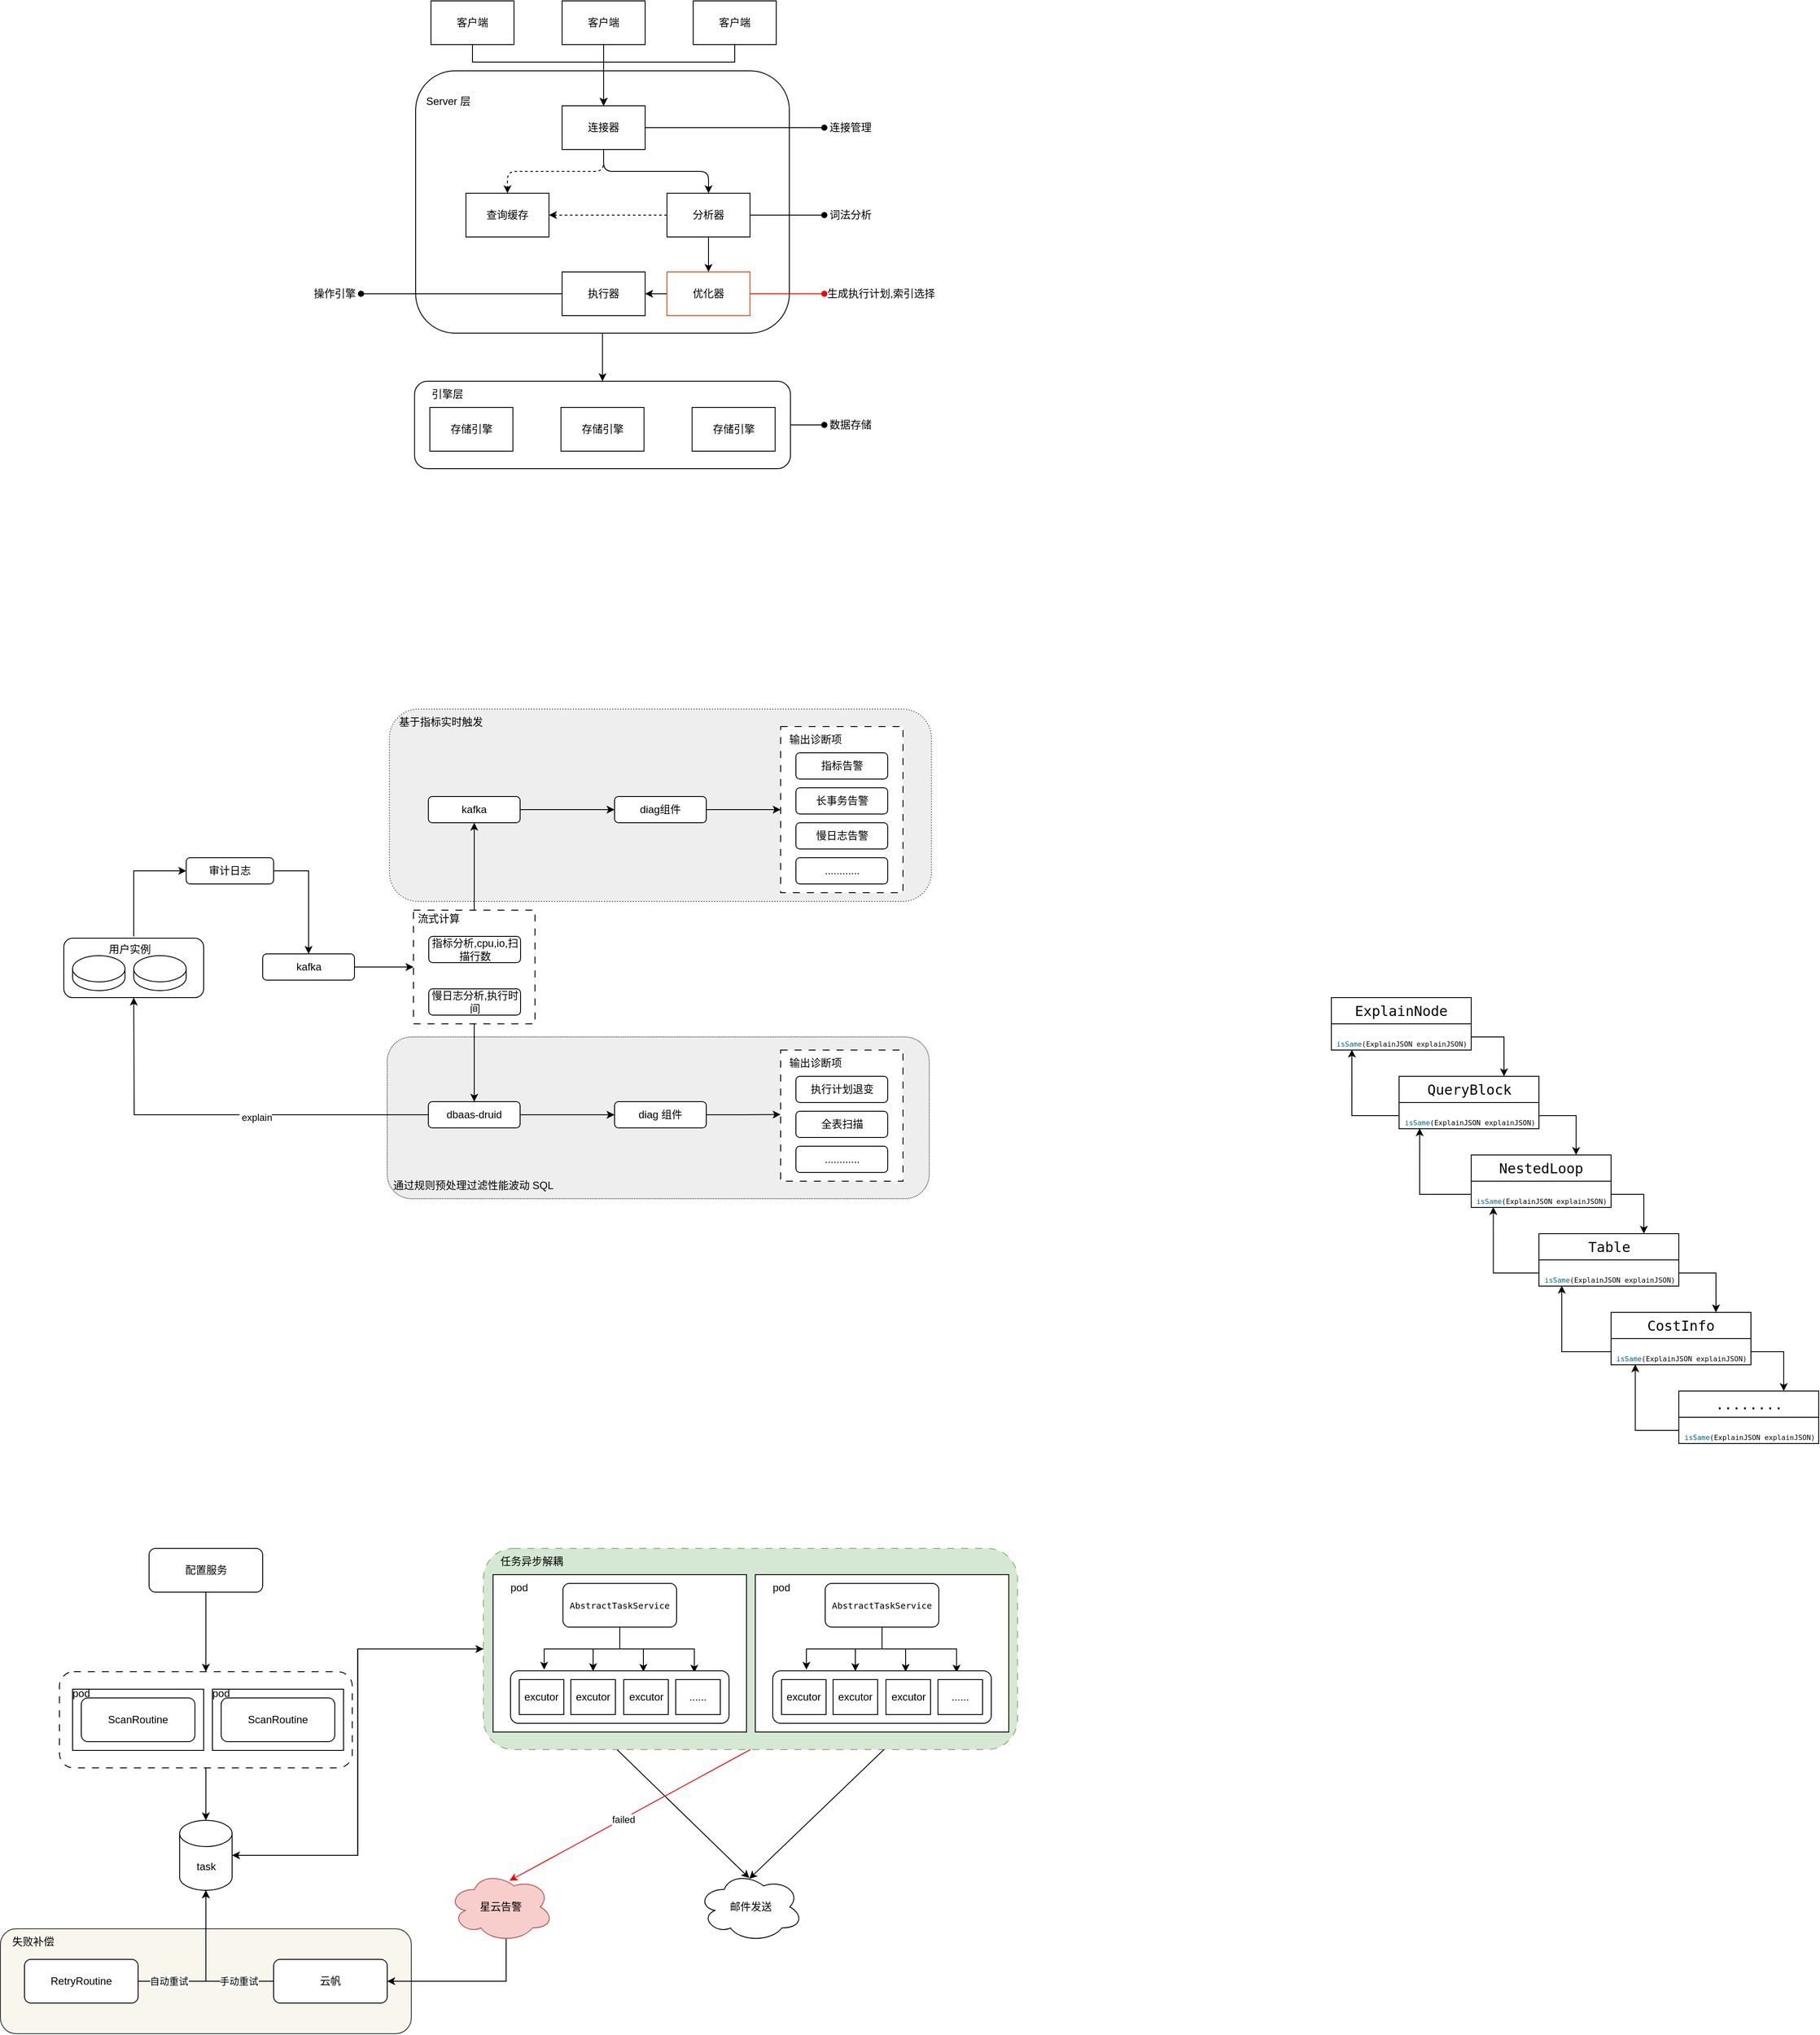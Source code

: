 <mxfile version="26.0.5">
  <diagram name="第 1 页" id="zzQ_-G9NxzNEcgAvAt1v">
    <mxGraphModel dx="2287" dy="921" grid="1" gridSize="10" guides="1" tooltips="1" connect="1" arrows="1" fold="1" page="1" pageScale="1" pageWidth="827" pageHeight="1169" math="0" shadow="0">
      <root>
        <mxCell id="0" />
        <mxCell id="1" parent="0" />
        <mxCell id="Hqzb3K3AwqjuaXWLKlO--46" value="" style="group" vertex="1" connectable="0" parent="1">
          <mxGeometry x="-10" y="150" width="720" height="535" as="geometry" />
        </mxCell>
        <mxCell id="Hqzb3K3AwqjuaXWLKlO--31" style="edgeStyle=orthogonalEdgeStyle;rounded=0;orthogonalLoop=1;jettySize=auto;html=1;exitX=0.5;exitY=1;exitDx=0;exitDy=0;entryX=0.5;entryY=0;entryDx=0;entryDy=0;" edge="1" parent="Hqzb3K3AwqjuaXWLKlO--46" source="Hqzb3K3AwqjuaXWLKlO--2" target="Hqzb3K3AwqjuaXWLKlO--17">
          <mxGeometry relative="1" as="geometry" />
        </mxCell>
        <mxCell id="Hqzb3K3AwqjuaXWLKlO--2" value="" style="rounded=1;whiteSpace=wrap;html=1;" vertex="1" parent="Hqzb3K3AwqjuaXWLKlO--46">
          <mxGeometry x="122.5" y="80" width="427.5" height="300" as="geometry" />
        </mxCell>
        <mxCell id="Hqzb3K3AwqjuaXWLKlO--7" style="edgeStyle=orthogonalEdgeStyle;rounded=0;orthogonalLoop=1;jettySize=auto;html=1;exitX=0.5;exitY=1;exitDx=0;exitDy=0;entryX=0.5;entryY=0;entryDx=0;entryDy=0;" edge="1" parent="Hqzb3K3AwqjuaXWLKlO--46" source="Hqzb3K3AwqjuaXWLKlO--4" target="Hqzb3K3AwqjuaXWLKlO--5">
          <mxGeometry relative="1" as="geometry" />
        </mxCell>
        <mxCell id="Hqzb3K3AwqjuaXWLKlO--4" value="客户端" style="rounded=0;whiteSpace=wrap;html=1;" vertex="1" parent="Hqzb3K3AwqjuaXWLKlO--46">
          <mxGeometry x="290" width="95" height="50" as="geometry" />
        </mxCell>
        <mxCell id="Hqzb3K3AwqjuaXWLKlO--12" style="edgeStyle=orthogonalEdgeStyle;rounded=1;orthogonalLoop=1;jettySize=auto;html=1;exitX=0.5;exitY=1;exitDx=0;exitDy=0;entryX=0.5;entryY=0;entryDx=0;entryDy=0;curved=0;strokeColor=default;dashed=1;" edge="1" parent="Hqzb3K3AwqjuaXWLKlO--46" source="Hqzb3K3AwqjuaXWLKlO--5" target="Hqzb3K3AwqjuaXWLKlO--9">
          <mxGeometry relative="1" as="geometry" />
        </mxCell>
        <mxCell id="Hqzb3K3AwqjuaXWLKlO--13" style="edgeStyle=orthogonalEdgeStyle;rounded=1;orthogonalLoop=1;jettySize=auto;html=1;exitX=0.5;exitY=1;exitDx=0;exitDy=0;curved=0;" edge="1" parent="Hqzb3K3AwqjuaXWLKlO--46" source="Hqzb3K3AwqjuaXWLKlO--5" target="Hqzb3K3AwqjuaXWLKlO--10">
          <mxGeometry relative="1" as="geometry" />
        </mxCell>
        <mxCell id="Hqzb3K3AwqjuaXWLKlO--40" style="rounded=0;orthogonalLoop=1;jettySize=auto;html=1;exitX=1;exitY=0.5;exitDx=0;exitDy=0;entryX=0;entryY=0.5;entryDx=0;entryDy=0;endArrow=oval;endFill=1;" edge="1" parent="Hqzb3K3AwqjuaXWLKlO--46" source="Hqzb3K3AwqjuaXWLKlO--5" target="Hqzb3K3AwqjuaXWLKlO--33">
          <mxGeometry relative="1" as="geometry" />
        </mxCell>
        <mxCell id="Hqzb3K3AwqjuaXWLKlO--5" value="连接器" style="rounded=0;whiteSpace=wrap;html=1;" vertex="1" parent="Hqzb3K3AwqjuaXWLKlO--46">
          <mxGeometry x="290" y="120" width="95" height="50" as="geometry" />
        </mxCell>
        <mxCell id="Hqzb3K3AwqjuaXWLKlO--9" value="查询缓存" style="rounded=0;whiteSpace=wrap;html=1;" vertex="1" parent="Hqzb3K3AwqjuaXWLKlO--46">
          <mxGeometry x="180" y="220" width="95" height="50" as="geometry" />
        </mxCell>
        <mxCell id="Hqzb3K3AwqjuaXWLKlO--14" style="edgeStyle=orthogonalEdgeStyle;rounded=0;orthogonalLoop=1;jettySize=auto;html=1;exitX=0;exitY=0.5;exitDx=0;exitDy=0;entryX=1;entryY=0.5;entryDx=0;entryDy=0;dashed=1;" edge="1" parent="Hqzb3K3AwqjuaXWLKlO--46" source="Hqzb3K3AwqjuaXWLKlO--10" target="Hqzb3K3AwqjuaXWLKlO--9">
          <mxGeometry relative="1" as="geometry" />
        </mxCell>
        <mxCell id="Hqzb3K3AwqjuaXWLKlO--22" style="edgeStyle=orthogonalEdgeStyle;rounded=0;orthogonalLoop=1;jettySize=auto;html=1;exitX=0.5;exitY=1;exitDx=0;exitDy=0;entryX=0.5;entryY=0;entryDx=0;entryDy=0;" edge="1" parent="Hqzb3K3AwqjuaXWLKlO--46" source="Hqzb3K3AwqjuaXWLKlO--10" target="Hqzb3K3AwqjuaXWLKlO--15">
          <mxGeometry relative="1" as="geometry" />
        </mxCell>
        <mxCell id="Hqzb3K3AwqjuaXWLKlO--41" style="edgeStyle=orthogonalEdgeStyle;rounded=0;orthogonalLoop=1;jettySize=auto;html=1;exitX=1;exitY=0.5;exitDx=0;exitDy=0;entryX=0;entryY=0.5;entryDx=0;entryDy=0;endArrow=oval;endFill=1;" edge="1" parent="Hqzb3K3AwqjuaXWLKlO--46" source="Hqzb3K3AwqjuaXWLKlO--10" target="Hqzb3K3AwqjuaXWLKlO--34">
          <mxGeometry relative="1" as="geometry" />
        </mxCell>
        <mxCell id="Hqzb3K3AwqjuaXWLKlO--10" value="分析器" style="rounded=0;whiteSpace=wrap;html=1;" vertex="1" parent="Hqzb3K3AwqjuaXWLKlO--46">
          <mxGeometry x="410" y="220" width="95" height="50" as="geometry" />
        </mxCell>
        <mxCell id="Hqzb3K3AwqjuaXWLKlO--32" style="edgeStyle=orthogonalEdgeStyle;rounded=0;orthogonalLoop=1;jettySize=auto;html=1;exitX=0;exitY=0.5;exitDx=0;exitDy=0;entryX=1;entryY=0.5;entryDx=0;entryDy=0;" edge="1" parent="Hqzb3K3AwqjuaXWLKlO--46" source="Hqzb3K3AwqjuaXWLKlO--15" target="Hqzb3K3AwqjuaXWLKlO--16">
          <mxGeometry relative="1" as="geometry" />
        </mxCell>
        <mxCell id="Hqzb3K3AwqjuaXWLKlO--43" style="edgeStyle=orthogonalEdgeStyle;rounded=0;orthogonalLoop=1;jettySize=auto;html=1;exitX=1;exitY=0.5;exitDx=0;exitDy=0;entryX=0;entryY=0.5;entryDx=0;entryDy=0;endArrow=oval;endFill=1;strokeColor=light-dark(#ef0606, #ededed);" edge="1" parent="Hqzb3K3AwqjuaXWLKlO--46" source="Hqzb3K3AwqjuaXWLKlO--15" target="Hqzb3K3AwqjuaXWLKlO--35">
          <mxGeometry relative="1" as="geometry" />
        </mxCell>
        <mxCell id="Hqzb3K3AwqjuaXWLKlO--15" value="优化器" style="rounded=0;whiteSpace=wrap;html=1;strokeColor=light-dark(#ed450c, #ededed);" vertex="1" parent="Hqzb3K3AwqjuaXWLKlO--46">
          <mxGeometry x="410" y="310" width="95" height="50" as="geometry" />
        </mxCell>
        <mxCell id="Hqzb3K3AwqjuaXWLKlO--45" style="edgeStyle=orthogonalEdgeStyle;rounded=0;orthogonalLoop=1;jettySize=auto;html=1;exitX=0;exitY=0.5;exitDx=0;exitDy=0;entryX=1;entryY=0.5;entryDx=0;entryDy=0;endArrow=oval;endFill=1;" edge="1" parent="Hqzb3K3AwqjuaXWLKlO--46" source="Hqzb3K3AwqjuaXWLKlO--16" target="Hqzb3K3AwqjuaXWLKlO--37">
          <mxGeometry relative="1" as="geometry" />
        </mxCell>
        <mxCell id="Hqzb3K3AwqjuaXWLKlO--16" value="执行器" style="rounded=0;whiteSpace=wrap;html=1;" vertex="1" parent="Hqzb3K3AwqjuaXWLKlO--46">
          <mxGeometry x="290" y="310" width="95" height="50" as="geometry" />
        </mxCell>
        <mxCell id="Hqzb3K3AwqjuaXWLKlO--20" style="edgeStyle=orthogonalEdgeStyle;rounded=0;orthogonalLoop=1;jettySize=auto;html=1;exitX=0.5;exitY=1;exitDx=0;exitDy=0;entryX=0.5;entryY=0;entryDx=0;entryDy=0;" edge="1" parent="Hqzb3K3AwqjuaXWLKlO--46" source="Hqzb3K3AwqjuaXWLKlO--18" target="Hqzb3K3AwqjuaXWLKlO--5">
          <mxGeometry relative="1" as="geometry">
            <Array as="points">
              <mxPoint x="188" y="70" />
              <mxPoint x="338" y="70" />
            </Array>
          </mxGeometry>
        </mxCell>
        <mxCell id="Hqzb3K3AwqjuaXWLKlO--18" value="客户端" style="rounded=0;whiteSpace=wrap;html=1;" vertex="1" parent="Hqzb3K3AwqjuaXWLKlO--46">
          <mxGeometry x="140" width="95" height="50" as="geometry" />
        </mxCell>
        <mxCell id="Hqzb3K3AwqjuaXWLKlO--21" style="edgeStyle=orthogonalEdgeStyle;rounded=0;orthogonalLoop=1;jettySize=auto;html=1;exitX=0.5;exitY=1;exitDx=0;exitDy=0;entryX=0.5;entryY=0;entryDx=0;entryDy=0;" edge="1" parent="Hqzb3K3AwqjuaXWLKlO--46" source="Hqzb3K3AwqjuaXWLKlO--19" target="Hqzb3K3AwqjuaXWLKlO--5">
          <mxGeometry relative="1" as="geometry">
            <Array as="points">
              <mxPoint x="488" y="70" />
              <mxPoint x="338" y="70" />
            </Array>
          </mxGeometry>
        </mxCell>
        <mxCell id="Hqzb3K3AwqjuaXWLKlO--19" value="客户端" style="rounded=0;whiteSpace=wrap;html=1;" vertex="1" parent="Hqzb3K3AwqjuaXWLKlO--46">
          <mxGeometry x="440" width="95" height="50" as="geometry" />
        </mxCell>
        <mxCell id="Hqzb3K3AwqjuaXWLKlO--24" value="Server 层" style="text;html=1;align=center;verticalAlign=middle;whiteSpace=wrap;rounded=0;" vertex="1" parent="Hqzb3K3AwqjuaXWLKlO--46">
          <mxGeometry x="130" y="100" width="60" height="30" as="geometry" />
        </mxCell>
        <mxCell id="Hqzb3K3AwqjuaXWLKlO--30" value="" style="group" vertex="1" connectable="0" parent="Hqzb3K3AwqjuaXWLKlO--46">
          <mxGeometry x="121.25" y="435" width="430" height="100" as="geometry" />
        </mxCell>
        <mxCell id="Hqzb3K3AwqjuaXWLKlO--17" value="" style="rounded=1;whiteSpace=wrap;html=1;" vertex="1" parent="Hqzb3K3AwqjuaXWLKlO--30">
          <mxGeometry width="430" height="100" as="geometry" />
        </mxCell>
        <mxCell id="Hqzb3K3AwqjuaXWLKlO--25" value="引擎层" style="text;html=1;align=center;verticalAlign=middle;whiteSpace=wrap;rounded=0;" vertex="1" parent="Hqzb3K3AwqjuaXWLKlO--30">
          <mxGeometry x="7.5" width="60" height="30" as="geometry" />
        </mxCell>
        <mxCell id="Hqzb3K3AwqjuaXWLKlO--27" value="存储引擎" style="rounded=0;whiteSpace=wrap;html=1;" vertex="1" parent="Hqzb3K3AwqjuaXWLKlO--30">
          <mxGeometry x="17.5" y="30" width="95" height="50" as="geometry" />
        </mxCell>
        <mxCell id="Hqzb3K3AwqjuaXWLKlO--28" value="存储引擎" style="rounded=0;whiteSpace=wrap;html=1;" vertex="1" parent="Hqzb3K3AwqjuaXWLKlO--30">
          <mxGeometry x="167.5" y="30" width="95" height="50" as="geometry" />
        </mxCell>
        <mxCell id="Hqzb3K3AwqjuaXWLKlO--29" value="存储引擎" style="rounded=0;whiteSpace=wrap;html=1;" vertex="1" parent="Hqzb3K3AwqjuaXWLKlO--30">
          <mxGeometry x="317.5" y="30" width="95" height="50" as="geometry" />
        </mxCell>
        <mxCell id="Hqzb3K3AwqjuaXWLKlO--33" value="连接管理" style="text;html=1;align=center;verticalAlign=middle;whiteSpace=wrap;rounded=0;" vertex="1" parent="Hqzb3K3AwqjuaXWLKlO--46">
          <mxGeometry x="590" y="130" width="60" height="30" as="geometry" />
        </mxCell>
        <mxCell id="Hqzb3K3AwqjuaXWLKlO--34" value="词法分析&lt;span style=&quot;color: rgba(0, 0, 0, 0); font-family: monospace; font-size: 0px; text-align: start; text-wrap-mode: nowrap;&quot;&gt;%3CmxGraphModel%3E%3Croot%3E%3CmxCell%20id%3D%220%22%2F%3E%3CmxCell%20id%3D%221%22%20parent%3D%220%22%2F%3E%3CmxCell%20id%3D%222%22%20value%3D%22%E8%BF%9E%E6%8E%A5%E7%AE%A1%E7%90%86%22%20style%3D%22text%3Bhtml%3D1%3Balign%3Dcenter%3BverticalAlign%3Dmiddle%3BwhiteSpace%3Dwrap%3Brounded%3D0%3B%22%20vertex%3D%221%22%20parent%3D%221%22%3E%3CmxGeometry%20x%3D%22580%22%20y%3D%22280%22%20width%3D%2260%22%20height%3D%2230%22%20as%3D%22geometry%22%2F%3E%3C%2FmxCell%3E%3C%2Froot%3E%3C%2FmxGraphModel%3E&lt;/span&gt;&lt;span style=&quot;color: rgba(0, 0, 0, 0); font-family: monospace; font-size: 0px; text-align: start; text-wrap-mode: nowrap;&quot;&gt;%3CmxGraphModel%3E%3Croot%3E%3CmxCell%20id%3D%220%22%2F%3E%3CmxCell%20id%3D%221%22%20parent%3D%220%22%2F%3E%3CmxCell%20id%3D%222%22%20value%3D%22%E8%BF%9E%E6%8E%A5%E7%AE%A1%E7%90%86%22%20style%3D%22text%3Bhtml%3D1%3Balign%3Dcenter%3BverticalAlign%3Dmiddle%3BwhiteSpace%3Dwrap%3Brounded%3D0%3B%22%20vertex%3D%221%22%20parent%3D%221%22%3E%3CmxGeometry%20x%3D%22580%22%20y%3D%22280%22%20width%3D%2260%22%20height%3D%2230%22%20as%3D%22geometry%22%2F%3E%3C%2FmxCell%3E%3C%2Froot%3E%3C%2FmxGraphModel%3E&lt;/span&gt;" style="text;html=1;align=center;verticalAlign=middle;whiteSpace=wrap;rounded=0;" vertex="1" parent="Hqzb3K3AwqjuaXWLKlO--46">
          <mxGeometry x="590" y="230" width="60" height="30" as="geometry" />
        </mxCell>
        <mxCell id="Hqzb3K3AwqjuaXWLKlO--35" value="生成执行计划,索引选择" style="text;html=1;align=center;verticalAlign=middle;whiteSpace=wrap;rounded=0;" vertex="1" parent="Hqzb3K3AwqjuaXWLKlO--46">
          <mxGeometry x="590" y="325" width="130" height="20" as="geometry" />
        </mxCell>
        <mxCell id="Hqzb3K3AwqjuaXWLKlO--37" value="操作引擎" style="text;html=1;align=center;verticalAlign=middle;whiteSpace=wrap;rounded=0;" vertex="1" parent="Hqzb3K3AwqjuaXWLKlO--46">
          <mxGeometry y="320" width="60" height="30" as="geometry" />
        </mxCell>
        <mxCell id="Hqzb3K3AwqjuaXWLKlO--38" value="数据存储" style="text;html=1;align=center;verticalAlign=middle;whiteSpace=wrap;rounded=0;" vertex="1" parent="Hqzb3K3AwqjuaXWLKlO--46">
          <mxGeometry x="590" y="470" width="60" height="30" as="geometry" />
        </mxCell>
        <mxCell id="Hqzb3K3AwqjuaXWLKlO--44" style="edgeStyle=orthogonalEdgeStyle;rounded=0;orthogonalLoop=1;jettySize=auto;html=1;exitX=1;exitY=0.5;exitDx=0;exitDy=0;endArrow=oval;endFill=1;" edge="1" parent="Hqzb3K3AwqjuaXWLKlO--46" source="Hqzb3K3AwqjuaXWLKlO--17" target="Hqzb3K3AwqjuaXWLKlO--38">
          <mxGeometry relative="1" as="geometry" />
        </mxCell>
        <mxCell id="Hqzb3K3AwqjuaXWLKlO--240" value="" style="group" vertex="1" connectable="0" parent="1">
          <mxGeometry x="-362.5" y="1920" width="1163.5" height="555" as="geometry" />
        </mxCell>
        <mxCell id="Hqzb3K3AwqjuaXWLKlO--238" value="" style="rounded=1;whiteSpace=wrap;html=1;fillColor=#f9f7ed;strokeColor=#36393d;" vertex="1" parent="Hqzb3K3AwqjuaXWLKlO--240">
          <mxGeometry y="435" width="470" height="120" as="geometry" />
        </mxCell>
        <mxCell id="Hqzb3K3AwqjuaXWLKlO--221" style="edgeStyle=orthogonalEdgeStyle;rounded=0;orthogonalLoop=1;jettySize=auto;html=1;exitX=0;exitY=0.5;exitDx=0;exitDy=0;entryX=1;entryY=0.5;entryDx=0;entryDy=0;entryPerimeter=0;" edge="1" parent="Hqzb3K3AwqjuaXWLKlO--240" source="Hqzb3K3AwqjuaXWLKlO--198" target="Hqzb3K3AwqjuaXWLKlO--114">
          <mxGeometry relative="1" as="geometry" />
        </mxCell>
        <mxCell id="Hqzb3K3AwqjuaXWLKlO--222" style="edgeStyle=orthogonalEdgeStyle;rounded=0;orthogonalLoop=1;jettySize=auto;html=1;exitX=1;exitY=0.5;exitDx=0;exitDy=0;exitPerimeter=0;entryX=0;entryY=0.5;entryDx=0;entryDy=0;" edge="1" parent="Hqzb3K3AwqjuaXWLKlO--240" source="Hqzb3K3AwqjuaXWLKlO--114" target="Hqzb3K3AwqjuaXWLKlO--198">
          <mxGeometry relative="1" as="geometry" />
        </mxCell>
        <mxCell id="Hqzb3K3AwqjuaXWLKlO--231" style="edgeStyle=orthogonalEdgeStyle;rounded=0;orthogonalLoop=1;jettySize=auto;html=1;exitX=0.55;exitY=0.95;exitDx=0;exitDy=0;exitPerimeter=0;entryX=1;entryY=0.5;entryDx=0;entryDy=0;" edge="1" parent="Hqzb3K3AwqjuaXWLKlO--240" source="Hqzb3K3AwqjuaXWLKlO--226" target="Hqzb3K3AwqjuaXWLKlO--230">
          <mxGeometry relative="1" as="geometry">
            <Array as="points">
              <mxPoint x="578.5" y="495" />
            </Array>
          </mxGeometry>
        </mxCell>
        <mxCell id="Hqzb3K3AwqjuaXWLKlO--226" value="星云告警" style="ellipse;shape=cloud;whiteSpace=wrap;html=1;fillColor=#f8cecc;strokeColor=#b85450;" vertex="1" parent="Hqzb3K3AwqjuaXWLKlO--240">
          <mxGeometry x="512.5" y="370" width="120" height="80" as="geometry" />
        </mxCell>
        <mxCell id="Hqzb3K3AwqjuaXWLKlO--199" style="rounded=0;orthogonalLoop=1;jettySize=auto;html=1;exitX=0.25;exitY=1;exitDx=0;exitDy=0;entryX=0.489;entryY=0.088;entryDx=0;entryDy=0;entryPerimeter=0;" edge="1" parent="Hqzb3K3AwqjuaXWLKlO--240" source="Hqzb3K3AwqjuaXWLKlO--198" target="Hqzb3K3AwqjuaXWLKlO--125">
          <mxGeometry relative="1" as="geometry" />
        </mxCell>
        <mxCell id="Hqzb3K3AwqjuaXWLKlO--198" value="" style="rounded=1;whiteSpace=wrap;html=1;dashed=1;dashPattern=8 8;container=0;fillColor=#d5e8d4;strokeColor=#82b366;" vertex="1" parent="Hqzb3K3AwqjuaXWLKlO--240">
          <mxGeometry x="552.5" width="611" height="230" as="geometry" />
        </mxCell>
        <mxCell id="Hqzb3K3AwqjuaXWLKlO--125" value="邮件发送" style="ellipse;shape=cloud;whiteSpace=wrap;html=1;container=0;" vertex="1" parent="Hqzb3K3AwqjuaXWLKlO--240">
          <mxGeometry x="798" y="370" width="120" height="80" as="geometry" />
        </mxCell>
        <mxCell id="Hqzb3K3AwqjuaXWLKlO--202" style="rounded=0;orthogonalLoop=1;jettySize=auto;html=1;exitX=0.75;exitY=1;exitDx=0;exitDy=0;entryX=0.489;entryY=0.098;entryDx=0;entryDy=0;entryPerimeter=0;" edge="1" parent="Hqzb3K3AwqjuaXWLKlO--240" source="Hqzb3K3AwqjuaXWLKlO--198" target="Hqzb3K3AwqjuaXWLKlO--125">
          <mxGeometry relative="1" as="geometry" />
        </mxCell>
        <mxCell id="Hqzb3K3AwqjuaXWLKlO--224" value="任务异步解耦" style="text;html=1;align=center;verticalAlign=middle;whiteSpace=wrap;rounded=0;container=0;" vertex="1" parent="Hqzb3K3AwqjuaXWLKlO--240">
          <mxGeometry x="563.5" width="89" height="30" as="geometry" />
        </mxCell>
        <mxCell id="Hqzb3K3AwqjuaXWLKlO--169" value="" style="rounded=0;whiteSpace=wrap;html=1;container=0;" vertex="1" parent="Hqzb3K3AwqjuaXWLKlO--240">
          <mxGeometry x="563.5" y="30" width="290" height="180" as="geometry" />
        </mxCell>
        <mxCell id="Hqzb3K3AwqjuaXWLKlO--179" value="pod" style="text;html=1;align=center;verticalAlign=middle;whiteSpace=wrap;rounded=0;container=0;" vertex="1" parent="Hqzb3K3AwqjuaXWLKlO--240">
          <mxGeometry x="563.5" y="30" width="60" height="30" as="geometry" />
        </mxCell>
        <mxCell id="Hqzb3K3AwqjuaXWLKlO--126" value="&lt;div style=&quot;background-color: rgb(255, 255, 255); color: rgb(8, 8, 8); font-family: Monaco, monospace;&quot;&gt;&lt;pre style=&quot;&quot;&gt;&lt;span style=&quot;color: rgb(0, 0, 0);&quot;&gt;&lt;font style=&quot;font-size: 10px;&quot;&gt;AbstractTaskService&lt;/font&gt;&lt;/span&gt;&lt;/pre&gt;&lt;/div&gt;" style="rounded=1;whiteSpace=wrap;html=1;container=0;" vertex="1" parent="Hqzb3K3AwqjuaXWLKlO--240">
          <mxGeometry x="643.5" y="40" width="130" height="50" as="geometry" />
        </mxCell>
        <mxCell id="Hqzb3K3AwqjuaXWLKlO--144" style="edgeStyle=orthogonalEdgeStyle;rounded=0;orthogonalLoop=1;jettySize=auto;html=1;exitX=0.5;exitY=1;exitDx=0;exitDy=0;entryX=0.154;entryY=-0.022;entryDx=0;entryDy=0;entryPerimeter=0;" edge="1" parent="Hqzb3K3AwqjuaXWLKlO--240" source="Hqzb3K3AwqjuaXWLKlO--126" target="Hqzb3K3AwqjuaXWLKlO--134">
          <mxGeometry relative="1" as="geometry" />
        </mxCell>
        <mxCell id="Hqzb3K3AwqjuaXWLKlO--145" style="edgeStyle=orthogonalEdgeStyle;rounded=0;orthogonalLoop=1;jettySize=auto;html=1;exitX=0.5;exitY=1;exitDx=0;exitDy=0;entryX=0.378;entryY=0.006;entryDx=0;entryDy=0;entryPerimeter=0;" edge="1" parent="Hqzb3K3AwqjuaXWLKlO--240" source="Hqzb3K3AwqjuaXWLKlO--126" target="Hqzb3K3AwqjuaXWLKlO--134">
          <mxGeometry relative="1" as="geometry" />
        </mxCell>
        <mxCell id="Hqzb3K3AwqjuaXWLKlO--146" style="edgeStyle=orthogonalEdgeStyle;rounded=0;orthogonalLoop=1;jettySize=auto;html=1;exitX=0.5;exitY=1;exitDx=0;exitDy=0;entryX=0.608;entryY=0.019;entryDx=0;entryDy=0;entryPerimeter=0;" edge="1" parent="Hqzb3K3AwqjuaXWLKlO--240" source="Hqzb3K3AwqjuaXWLKlO--126" target="Hqzb3K3AwqjuaXWLKlO--134">
          <mxGeometry relative="1" as="geometry" />
        </mxCell>
        <mxCell id="Hqzb3K3AwqjuaXWLKlO--147" style="edgeStyle=orthogonalEdgeStyle;rounded=0;orthogonalLoop=1;jettySize=auto;html=1;exitX=0.5;exitY=1;exitDx=0;exitDy=0;entryX=0.841;entryY=0.033;entryDx=0;entryDy=0;entryPerimeter=0;" edge="1" parent="Hqzb3K3AwqjuaXWLKlO--240" source="Hqzb3K3AwqjuaXWLKlO--126" target="Hqzb3K3AwqjuaXWLKlO--134">
          <mxGeometry relative="1" as="geometry" />
        </mxCell>
        <mxCell id="Hqzb3K3AwqjuaXWLKlO--134" value="" style="rounded=1;whiteSpace=wrap;html=1;container=0;" vertex="1" parent="Hqzb3K3AwqjuaXWLKlO--240">
          <mxGeometry x="583.5" y="140" width="250" height="60" as="geometry" />
        </mxCell>
        <mxCell id="Hqzb3K3AwqjuaXWLKlO--135" value="excutor" style="rounded=0;whiteSpace=wrap;html=1;container=0;" vertex="1" parent="Hqzb3K3AwqjuaXWLKlO--240">
          <mxGeometry x="593.5" y="150" width="51" height="40" as="geometry" />
        </mxCell>
        <mxCell id="Hqzb3K3AwqjuaXWLKlO--136" value="excutor" style="rounded=0;whiteSpace=wrap;html=1;container=0;" vertex="1" parent="Hqzb3K3AwqjuaXWLKlO--240">
          <mxGeometry x="652.5" y="150" width="51" height="40" as="geometry" />
        </mxCell>
        <mxCell id="Hqzb3K3AwqjuaXWLKlO--137" value="excutor" style="rounded=0;whiteSpace=wrap;html=1;container=0;" vertex="1" parent="Hqzb3K3AwqjuaXWLKlO--240">
          <mxGeometry x="713" y="150" width="51" height="40" as="geometry" />
        </mxCell>
        <mxCell id="Hqzb3K3AwqjuaXWLKlO--139" value="......" style="rounded=0;whiteSpace=wrap;html=1;container=0;" vertex="1" parent="Hqzb3K3AwqjuaXWLKlO--240">
          <mxGeometry x="772.5" y="150" width="51" height="40" as="geometry" />
        </mxCell>
        <mxCell id="Hqzb3K3AwqjuaXWLKlO--184" value="" style="rounded=0;whiteSpace=wrap;html=1;container=0;" vertex="1" parent="Hqzb3K3AwqjuaXWLKlO--240">
          <mxGeometry x="863.5" y="30" width="290" height="180" as="geometry" />
        </mxCell>
        <mxCell id="Hqzb3K3AwqjuaXWLKlO--197" value="pod" style="text;html=1;align=center;verticalAlign=middle;whiteSpace=wrap;rounded=0;container=0;" vertex="1" parent="Hqzb3K3AwqjuaXWLKlO--240">
          <mxGeometry x="863.5" y="30" width="60" height="30" as="geometry" />
        </mxCell>
        <mxCell id="Hqzb3K3AwqjuaXWLKlO--186" value="&lt;div style=&quot;background-color: rgb(255, 255, 255); color: rgb(8, 8, 8); font-family: Monaco, monospace;&quot;&gt;&lt;pre style=&quot;&quot;&gt;&lt;span style=&quot;color: rgb(0, 0, 0);&quot;&gt;&lt;font style=&quot;font-size: 10px;&quot;&gt;AbstractTaskService&lt;/font&gt;&lt;/span&gt;&lt;/pre&gt;&lt;/div&gt;" style="rounded=1;whiteSpace=wrap;html=1;container=0;" vertex="1" parent="Hqzb3K3AwqjuaXWLKlO--240">
          <mxGeometry x="943.5" y="40" width="130" height="50" as="geometry" />
        </mxCell>
        <mxCell id="Hqzb3K3AwqjuaXWLKlO--193" style="edgeStyle=orthogonalEdgeStyle;rounded=0;orthogonalLoop=1;jettySize=auto;html=1;exitX=0.5;exitY=1;exitDx=0;exitDy=0;entryX=0.154;entryY=-0.022;entryDx=0;entryDy=0;entryPerimeter=0;" edge="1" parent="Hqzb3K3AwqjuaXWLKlO--240" source="Hqzb3K3AwqjuaXWLKlO--186" target="Hqzb3K3AwqjuaXWLKlO--188">
          <mxGeometry relative="1" as="geometry" />
        </mxCell>
        <mxCell id="Hqzb3K3AwqjuaXWLKlO--194" style="edgeStyle=orthogonalEdgeStyle;rounded=0;orthogonalLoop=1;jettySize=auto;html=1;exitX=0.5;exitY=1;exitDx=0;exitDy=0;entryX=0.378;entryY=0.006;entryDx=0;entryDy=0;entryPerimeter=0;" edge="1" parent="Hqzb3K3AwqjuaXWLKlO--240" source="Hqzb3K3AwqjuaXWLKlO--186" target="Hqzb3K3AwqjuaXWLKlO--188">
          <mxGeometry relative="1" as="geometry" />
        </mxCell>
        <mxCell id="Hqzb3K3AwqjuaXWLKlO--195" style="edgeStyle=orthogonalEdgeStyle;rounded=0;orthogonalLoop=1;jettySize=auto;html=1;exitX=0.5;exitY=1;exitDx=0;exitDy=0;entryX=0.608;entryY=0.019;entryDx=0;entryDy=0;entryPerimeter=0;" edge="1" parent="Hqzb3K3AwqjuaXWLKlO--240" source="Hqzb3K3AwqjuaXWLKlO--186" target="Hqzb3K3AwqjuaXWLKlO--188">
          <mxGeometry relative="1" as="geometry" />
        </mxCell>
        <mxCell id="Hqzb3K3AwqjuaXWLKlO--196" style="edgeStyle=orthogonalEdgeStyle;rounded=0;orthogonalLoop=1;jettySize=auto;html=1;exitX=0.5;exitY=1;exitDx=0;exitDy=0;entryX=0.841;entryY=0.033;entryDx=0;entryDy=0;entryPerimeter=0;" edge="1" parent="Hqzb3K3AwqjuaXWLKlO--240" source="Hqzb3K3AwqjuaXWLKlO--186" target="Hqzb3K3AwqjuaXWLKlO--188">
          <mxGeometry relative="1" as="geometry" />
        </mxCell>
        <mxCell id="Hqzb3K3AwqjuaXWLKlO--188" value="" style="rounded=1;whiteSpace=wrap;html=1;container=0;" vertex="1" parent="Hqzb3K3AwqjuaXWLKlO--240">
          <mxGeometry x="883.5" y="140" width="250" height="60" as="geometry" />
        </mxCell>
        <mxCell id="Hqzb3K3AwqjuaXWLKlO--189" value="excutor" style="rounded=0;whiteSpace=wrap;html=1;container=0;" vertex="1" parent="Hqzb3K3AwqjuaXWLKlO--240">
          <mxGeometry x="893.5" y="150" width="51" height="40" as="geometry" />
        </mxCell>
        <mxCell id="Hqzb3K3AwqjuaXWLKlO--190" value="excutor" style="rounded=0;whiteSpace=wrap;html=1;container=0;" vertex="1" parent="Hqzb3K3AwqjuaXWLKlO--240">
          <mxGeometry x="952.5" y="150" width="51" height="40" as="geometry" />
        </mxCell>
        <mxCell id="Hqzb3K3AwqjuaXWLKlO--191" value="excutor" style="rounded=0;whiteSpace=wrap;html=1;container=0;" vertex="1" parent="Hqzb3K3AwqjuaXWLKlO--240">
          <mxGeometry x="1013" y="150" width="51" height="40" as="geometry" />
        </mxCell>
        <mxCell id="Hqzb3K3AwqjuaXWLKlO--192" value="......" style="rounded=0;whiteSpace=wrap;html=1;container=0;" vertex="1" parent="Hqzb3K3AwqjuaXWLKlO--240">
          <mxGeometry x="1072.5" y="150" width="51" height="40" as="geometry" />
        </mxCell>
        <mxCell id="Hqzb3K3AwqjuaXWLKlO--227" style="rounded=0;orthogonalLoop=1;jettySize=auto;html=1;exitX=0.5;exitY=1;exitDx=0;exitDy=0;entryX=0.583;entryY=0.125;entryDx=0;entryDy=0;entryPerimeter=0;strokeColor=light-dark(#f70103, #ededed);" edge="1" parent="Hqzb3K3AwqjuaXWLKlO--240" source="Hqzb3K3AwqjuaXWLKlO--198" target="Hqzb3K3AwqjuaXWLKlO--226">
          <mxGeometry relative="1" as="geometry" />
        </mxCell>
        <mxCell id="Hqzb3K3AwqjuaXWLKlO--228" value="failed" style="edgeLabel;html=1;align=center;verticalAlign=middle;resizable=0;points=[];" vertex="1" connectable="0" parent="Hqzb3K3AwqjuaXWLKlO--227">
          <mxGeometry x="0.06" relative="1" as="geometry">
            <mxPoint as="offset" />
          </mxGeometry>
        </mxCell>
        <mxCell id="Hqzb3K3AwqjuaXWLKlO--114" value="task" style="shape=cylinder3;whiteSpace=wrap;html=1;boundedLbl=1;backgroundOutline=1;size=15;container=0;" vertex="1" parent="Hqzb3K3AwqjuaXWLKlO--240">
          <mxGeometry x="205" y="311" width="60" height="80" as="geometry" />
        </mxCell>
        <mxCell id="Hqzb3K3AwqjuaXWLKlO--216" style="edgeStyle=orthogonalEdgeStyle;rounded=0;orthogonalLoop=1;jettySize=auto;html=1;exitX=0.5;exitY=1;exitDx=0;exitDy=0;entryX=0.5;entryY=0;entryDx=0;entryDy=0;" edge="1" parent="Hqzb3K3AwqjuaXWLKlO--240" source="Hqzb3K3AwqjuaXWLKlO--120" target="Hqzb3K3AwqjuaXWLKlO--214">
          <mxGeometry relative="1" as="geometry" />
        </mxCell>
        <mxCell id="Hqzb3K3AwqjuaXWLKlO--120" value="配置服务" style="rounded=1;whiteSpace=wrap;html=1;container=0;" vertex="1" parent="Hqzb3K3AwqjuaXWLKlO--240">
          <mxGeometry x="170" width="130" height="50" as="geometry" />
        </mxCell>
        <mxCell id="Hqzb3K3AwqjuaXWLKlO--217" style="edgeStyle=orthogonalEdgeStyle;rounded=0;orthogonalLoop=1;jettySize=auto;html=1;exitX=0.5;exitY=1;exitDx=0;exitDy=0;entryX=0.5;entryY=0;entryDx=0;entryDy=0;entryPerimeter=0;" edge="1" parent="Hqzb3K3AwqjuaXWLKlO--240" source="Hqzb3K3AwqjuaXWLKlO--214" target="Hqzb3K3AwqjuaXWLKlO--114">
          <mxGeometry relative="1" as="geometry" />
        </mxCell>
        <mxCell id="Hqzb3K3AwqjuaXWLKlO--214" value="" style="rounded=1;whiteSpace=wrap;html=1;dashed=1;dashPattern=8 8;container=0;" vertex="1" parent="Hqzb3K3AwqjuaXWLKlO--240">
          <mxGeometry x="67.5" y="141" width="335" height="110" as="geometry" />
        </mxCell>
        <mxCell id="Hqzb3K3AwqjuaXWLKlO--206" value="" style="rounded=0;whiteSpace=wrap;html=1;container=0;" vertex="1" parent="Hqzb3K3AwqjuaXWLKlO--240">
          <mxGeometry x="82.5" y="161" width="150" height="70" as="geometry" />
        </mxCell>
        <mxCell id="Hqzb3K3AwqjuaXWLKlO--203" value="ScanRoutine" style="rounded=1;whiteSpace=wrap;html=1;container=0;" vertex="1" parent="Hqzb3K3AwqjuaXWLKlO--240">
          <mxGeometry x="92.5" y="171" width="130" height="50" as="geometry" />
        </mxCell>
        <mxCell id="Hqzb3K3AwqjuaXWLKlO--208" value="pod" style="text;html=1;align=center;verticalAlign=middle;whiteSpace=wrap;rounded=0;container=0;" vertex="1" parent="Hqzb3K3AwqjuaXWLKlO--240">
          <mxGeometry x="62.5" y="151" width="60" height="30" as="geometry" />
        </mxCell>
        <mxCell id="Hqzb3K3AwqjuaXWLKlO--211" value="" style="rounded=0;whiteSpace=wrap;html=1;container=0;" vertex="1" parent="Hqzb3K3AwqjuaXWLKlO--240">
          <mxGeometry x="242.5" y="161" width="150" height="70" as="geometry" />
        </mxCell>
        <mxCell id="Hqzb3K3AwqjuaXWLKlO--212" value="ScanRoutine" style="rounded=1;whiteSpace=wrap;html=1;container=0;" vertex="1" parent="Hqzb3K3AwqjuaXWLKlO--240">
          <mxGeometry x="252.5" y="171" width="130" height="50" as="geometry" />
        </mxCell>
        <mxCell id="Hqzb3K3AwqjuaXWLKlO--213" value="pod" style="text;html=1;align=center;verticalAlign=middle;whiteSpace=wrap;rounded=0;container=0;" vertex="1" parent="Hqzb3K3AwqjuaXWLKlO--240">
          <mxGeometry x="222.5" y="151" width="60" height="30" as="geometry" />
        </mxCell>
        <mxCell id="Hqzb3K3AwqjuaXWLKlO--230" value="云帆" style="rounded=1;whiteSpace=wrap;html=1;container=0;" vertex="1" parent="Hqzb3K3AwqjuaXWLKlO--240">
          <mxGeometry x="312.5" y="470" width="130" height="50" as="geometry" />
        </mxCell>
        <mxCell id="Hqzb3K3AwqjuaXWLKlO--232" style="edgeStyle=orthogonalEdgeStyle;rounded=0;orthogonalLoop=1;jettySize=auto;html=1;exitX=0;exitY=0.5;exitDx=0;exitDy=0;entryX=0.5;entryY=1;entryDx=0;entryDy=0;entryPerimeter=0;" edge="1" parent="Hqzb3K3AwqjuaXWLKlO--240" source="Hqzb3K3AwqjuaXWLKlO--230" target="Hqzb3K3AwqjuaXWLKlO--114">
          <mxGeometry relative="1" as="geometry" />
        </mxCell>
        <mxCell id="Hqzb3K3AwqjuaXWLKlO--233" value="手动重试" style="edgeLabel;html=1;align=center;verticalAlign=middle;resizable=0;points=[];" vertex="1" connectable="0" parent="Hqzb3K3AwqjuaXWLKlO--232">
          <mxGeometry x="-0.4" relative="1" as="geometry">
            <mxPoint x="14" as="offset" />
          </mxGeometry>
        </mxCell>
        <mxCell id="Hqzb3K3AwqjuaXWLKlO--234" value="RetryRoutine" style="rounded=1;whiteSpace=wrap;html=1;container=0;" vertex="1" parent="Hqzb3K3AwqjuaXWLKlO--240">
          <mxGeometry x="27.5" y="470" width="130" height="50" as="geometry" />
        </mxCell>
        <mxCell id="Hqzb3K3AwqjuaXWLKlO--235" style="edgeStyle=orthogonalEdgeStyle;rounded=0;orthogonalLoop=1;jettySize=auto;html=1;exitX=1;exitY=0.5;exitDx=0;exitDy=0;entryX=0.5;entryY=1;entryDx=0;entryDy=0;entryPerimeter=0;" edge="1" parent="Hqzb3K3AwqjuaXWLKlO--240" source="Hqzb3K3AwqjuaXWLKlO--234" target="Hqzb3K3AwqjuaXWLKlO--114">
          <mxGeometry relative="1" as="geometry" />
        </mxCell>
        <mxCell id="Hqzb3K3AwqjuaXWLKlO--237" value="自动重试" style="edgeLabel;html=1;align=center;verticalAlign=middle;resizable=0;points=[];" vertex="1" connectable="0" parent="Hqzb3K3AwqjuaXWLKlO--235">
          <mxGeometry x="-0.33" y="-1" relative="1" as="geometry">
            <mxPoint x="-26" y="-1" as="offset" />
          </mxGeometry>
        </mxCell>
        <mxCell id="Hqzb3K3AwqjuaXWLKlO--239" value="失败补偿" style="text;html=1;align=center;verticalAlign=middle;whiteSpace=wrap;rounded=0;" vertex="1" parent="Hqzb3K3AwqjuaXWLKlO--240">
          <mxGeometry x="7.5" y="435" width="60" height="30" as="geometry" />
        </mxCell>
        <mxCell id="Hqzb3K3AwqjuaXWLKlO--242" value="" style="group" vertex="1" connectable="0" parent="1">
          <mxGeometry x="1160" y="1290" width="557.5" height="510" as="geometry" />
        </mxCell>
        <mxCell id="Hqzb3K3AwqjuaXWLKlO--81" value="&lt;div style=&quot;background-color:#ffffff;color:#080808;font-family:&#39;Monaco&#39;,monospace;font-size:12.0pt;&quot;&gt;&lt;pre&gt;&lt;span style=&quot;color:#000000;&quot;&gt;ExplainNode&lt;/span&gt;&lt;/pre&gt;&lt;/div&gt;" style="swimlane;fontStyle=0;childLayout=stackLayout;horizontal=1;startSize=30;horizontalStack=0;resizeParent=1;resizeParentMax=0;resizeLast=0;collapsible=1;marginBottom=0;whiteSpace=wrap;html=1;" vertex="1" parent="Hqzb3K3AwqjuaXWLKlO--242">
          <mxGeometry width="160" height="60" as="geometry" />
        </mxCell>
        <mxCell id="Hqzb3K3AwqjuaXWLKlO--82" value="&lt;div style=&quot;background-color: rgb(255, 255, 255); color: rgb(8, 8, 8); font-family: Monaco, monospace;&quot;&gt;&lt;pre style=&quot;&quot;&gt;&lt;font style=&quot;font-size: 8px;&quot;&gt;&lt;span style=&quot;color: rgb(0, 98, 122);&quot;&gt;isSame&lt;/span&gt;(&lt;span style=&quot;color: rgb(0, 0, 0);&quot;&gt;ExplainJSON &lt;/span&gt;explainJSON)&lt;/font&gt;&lt;/pre&gt;&lt;/div&gt;" style="text;strokeColor=none;fillColor=none;align=left;verticalAlign=middle;spacingLeft=4;spacingRight=4;overflow=hidden;points=[[0,0.5],[1,0.5]];portConstraint=eastwest;rotatable=0;whiteSpace=wrap;html=1;" vertex="1" parent="Hqzb3K3AwqjuaXWLKlO--81">
          <mxGeometry y="30" width="160" height="30" as="geometry" />
        </mxCell>
        <mxCell id="Hqzb3K3AwqjuaXWLKlO--85" value="&lt;div style=&quot;background-color: rgb(255, 255, 255); color: rgb(8, 8, 8); font-family: Monaco, monospace; font-size: 12pt;&quot;&gt;&lt;pre&gt;&lt;div style=&quot;font-family: Monaco, monospace; font-size: 12pt;&quot;&gt;&lt;pre&gt;&lt;span style=&quot;color:#000000;&quot;&gt;QueryBlock&lt;/span&gt;&lt;/pre&gt;&lt;/div&gt;&lt;/pre&gt;&lt;/div&gt;" style="swimlane;fontStyle=0;childLayout=stackLayout;horizontal=1;startSize=30;horizontalStack=0;resizeParent=1;resizeParentMax=0;resizeLast=0;collapsible=1;marginBottom=0;whiteSpace=wrap;html=1;" vertex="1" parent="Hqzb3K3AwqjuaXWLKlO--242">
          <mxGeometry x="77.5" y="90" width="160" height="60" as="geometry" />
        </mxCell>
        <mxCell id="Hqzb3K3AwqjuaXWLKlO--86" value="&lt;div style=&quot;background-color: rgb(255, 255, 255); color: rgb(8, 8, 8); font-family: Monaco, monospace;&quot;&gt;&lt;pre style=&quot;&quot;&gt;&lt;font style=&quot;font-size: 8px;&quot;&gt;&lt;span style=&quot;color: rgb(0, 98, 122);&quot;&gt;isSame&lt;/span&gt;(&lt;span style=&quot;color: rgb(0, 0, 0);&quot;&gt;ExplainJSON &lt;/span&gt;explainJSON)&lt;/font&gt;&lt;/pre&gt;&lt;/div&gt;" style="text;strokeColor=none;fillColor=none;align=left;verticalAlign=middle;spacingLeft=4;spacingRight=4;overflow=hidden;points=[[0,0.5],[1,0.5]];portConstraint=eastwest;rotatable=0;whiteSpace=wrap;html=1;" vertex="1" parent="Hqzb3K3AwqjuaXWLKlO--85">
          <mxGeometry y="30" width="160" height="30" as="geometry" />
        </mxCell>
        <mxCell id="Hqzb3K3AwqjuaXWLKlO--88" value="&lt;div style=&quot;background-color: rgb(255, 255, 255); color: rgb(8, 8, 8); font-family: Monaco, monospace; font-size: 12pt;&quot;&gt;&lt;pre&gt;&lt;div style=&quot;font-family: Monaco, monospace; font-size: 12pt;&quot;&gt;&lt;pre&gt;&lt;div style=&quot;font-family: Monaco, monospace; font-size: 12pt;&quot;&gt;&lt;pre&gt;&lt;span style=&quot;color:#000000;&quot;&gt;NestedLoop&lt;/span&gt;&lt;/pre&gt;&lt;/div&gt;&lt;/pre&gt;&lt;/div&gt;&lt;/pre&gt;&lt;/div&gt;" style="swimlane;fontStyle=0;childLayout=stackLayout;horizontal=1;startSize=30;horizontalStack=0;resizeParent=1;resizeParentMax=0;resizeLast=0;collapsible=1;marginBottom=0;whiteSpace=wrap;html=1;" vertex="1" parent="Hqzb3K3AwqjuaXWLKlO--242">
          <mxGeometry x="160" y="180" width="160" height="60" as="geometry" />
        </mxCell>
        <mxCell id="Hqzb3K3AwqjuaXWLKlO--89" value="&lt;div style=&quot;background-color: rgb(255, 255, 255); color: rgb(8, 8, 8); font-family: Monaco, monospace;&quot;&gt;&lt;pre style=&quot;&quot;&gt;&lt;font style=&quot;font-size: 8px;&quot;&gt;&lt;span style=&quot;color: rgb(0, 98, 122);&quot;&gt;isSame&lt;/span&gt;(&lt;span style=&quot;color: rgb(0, 0, 0);&quot;&gt;ExplainJSON &lt;/span&gt;explainJSON)&lt;/font&gt;&lt;/pre&gt;&lt;/div&gt;" style="text;strokeColor=none;fillColor=none;align=left;verticalAlign=middle;spacingLeft=4;spacingRight=4;overflow=hidden;points=[[0,0.5],[1,0.5]];portConstraint=eastwest;rotatable=0;whiteSpace=wrap;html=1;" vertex="1" parent="Hqzb3K3AwqjuaXWLKlO--88">
          <mxGeometry y="30" width="160" height="30" as="geometry" />
        </mxCell>
        <mxCell id="Hqzb3K3AwqjuaXWLKlO--92" value="&lt;div style=&quot;background-color: rgb(255, 255, 255); color: rgb(8, 8, 8); font-family: Monaco, monospace; font-size: 12pt;&quot;&gt;&lt;pre&gt;&lt;div style=&quot;font-family: Monaco, monospace; font-size: 12pt;&quot;&gt;&lt;pre&gt;&lt;span style=&quot;color: rgb(0, 0, 0);&quot;&gt;........&lt;/span&gt;&lt;/pre&gt;&lt;/div&gt;&lt;/pre&gt;&lt;/div&gt;" style="swimlane;fontStyle=0;childLayout=stackLayout;horizontal=1;startSize=30;horizontalStack=0;resizeParent=1;resizeParentMax=0;resizeLast=0;collapsible=1;marginBottom=0;whiteSpace=wrap;html=1;" vertex="1" parent="Hqzb3K3AwqjuaXWLKlO--242">
          <mxGeometry x="397.5" y="450" width="160" height="60" as="geometry" />
        </mxCell>
        <mxCell id="Hqzb3K3AwqjuaXWLKlO--93" value="&lt;div style=&quot;background-color: rgb(255, 255, 255); color: rgb(8, 8, 8); font-family: Monaco, monospace;&quot;&gt;&lt;pre style=&quot;&quot;&gt;&lt;font style=&quot;font-size: 8px;&quot;&gt;&lt;span style=&quot;color: rgb(0, 98, 122);&quot;&gt;isSame&lt;/span&gt;(&lt;span style=&quot;color: rgb(0, 0, 0);&quot;&gt;ExplainJSON &lt;/span&gt;explainJSON)&lt;/font&gt;&lt;/pre&gt;&lt;/div&gt;" style="text;strokeColor=none;fillColor=none;align=left;verticalAlign=middle;spacingLeft=4;spacingRight=4;overflow=hidden;points=[[0,0.5],[1,0.5]];portConstraint=eastwest;rotatable=0;whiteSpace=wrap;html=1;" vertex="1" parent="Hqzb3K3AwqjuaXWLKlO--92">
          <mxGeometry y="30" width="160" height="30" as="geometry" />
        </mxCell>
        <mxCell id="Hqzb3K3AwqjuaXWLKlO--94" value="&lt;div style=&quot;background-color: rgb(255, 255, 255); color: rgb(8, 8, 8); font-family: Monaco, monospace; font-size: 12pt;&quot;&gt;&lt;pre&gt;&lt;div style=&quot;font-family: Monaco, monospace; font-size: 12pt;&quot;&gt;&lt;pre&gt;&lt;div style=&quot;font-family: Monaco, monospace; font-size: 12pt;&quot;&gt;&lt;pre&gt;&lt;span style=&quot;color:#000000;&quot;&gt;CostInfo&lt;/span&gt;&lt;/pre&gt;&lt;/div&gt;&lt;/pre&gt;&lt;/div&gt;&lt;/pre&gt;&lt;/div&gt;" style="swimlane;fontStyle=0;childLayout=stackLayout;horizontal=1;startSize=30;horizontalStack=0;resizeParent=1;resizeParentMax=0;resizeLast=0;collapsible=1;marginBottom=0;whiteSpace=wrap;html=1;" vertex="1" parent="Hqzb3K3AwqjuaXWLKlO--242">
          <mxGeometry x="320" y="360" width="160" height="60" as="geometry" />
        </mxCell>
        <mxCell id="Hqzb3K3AwqjuaXWLKlO--95" value="&lt;div style=&quot;background-color: rgb(255, 255, 255); color: rgb(8, 8, 8); font-family: Monaco, monospace;&quot;&gt;&lt;pre style=&quot;&quot;&gt;&lt;font style=&quot;font-size: 8px;&quot;&gt;&lt;span style=&quot;color: rgb(0, 98, 122);&quot;&gt;isSame&lt;/span&gt;(&lt;span style=&quot;color: rgb(0, 0, 0);&quot;&gt;ExplainJSON &lt;/span&gt;explainJSON)&lt;/font&gt;&lt;/pre&gt;&lt;/div&gt;" style="text;strokeColor=none;fillColor=none;align=left;verticalAlign=middle;spacingLeft=4;spacingRight=4;overflow=hidden;points=[[0,0.5],[1,0.5]];portConstraint=eastwest;rotatable=0;whiteSpace=wrap;html=1;" vertex="1" parent="Hqzb3K3AwqjuaXWLKlO--94">
          <mxGeometry y="30" width="160" height="30" as="geometry" />
        </mxCell>
        <mxCell id="Hqzb3K3AwqjuaXWLKlO--96" value="&lt;div style=&quot;background-color: rgb(255, 255, 255); color: rgb(8, 8, 8); font-family: Monaco, monospace; font-size: 12pt;&quot;&gt;&lt;pre&gt;&lt;div style=&quot;font-family: Monaco, monospace; font-size: 12pt;&quot;&gt;&lt;pre&gt;&lt;div style=&quot;font-family: Monaco, monospace; font-size: 12pt;&quot;&gt;&lt;pre&gt;&lt;span style=&quot;color:#000000;&quot;&gt;Table&lt;/span&gt;&lt;/pre&gt;&lt;/div&gt;&lt;/pre&gt;&lt;/div&gt;&lt;/pre&gt;&lt;/div&gt;" style="swimlane;fontStyle=0;childLayout=stackLayout;horizontal=1;startSize=30;horizontalStack=0;resizeParent=1;resizeParentMax=0;resizeLast=0;collapsible=1;marginBottom=0;whiteSpace=wrap;html=1;" vertex="1" parent="Hqzb3K3AwqjuaXWLKlO--242">
          <mxGeometry x="237.5" y="270" width="160" height="60" as="geometry" />
        </mxCell>
        <mxCell id="Hqzb3K3AwqjuaXWLKlO--97" value="&lt;div style=&quot;background-color: rgb(255, 255, 255); color: rgb(8, 8, 8); font-family: Monaco, monospace;&quot;&gt;&lt;pre style=&quot;&quot;&gt;&lt;font style=&quot;font-size: 8px;&quot;&gt;&lt;span style=&quot;color: rgb(0, 98, 122);&quot;&gt;isSame&lt;/span&gt;(&lt;span style=&quot;color: rgb(0, 0, 0);&quot;&gt;ExplainJSON &lt;/span&gt;explainJSON)&lt;/font&gt;&lt;/pre&gt;&lt;/div&gt;" style="text;strokeColor=none;fillColor=none;align=left;verticalAlign=middle;spacingLeft=4;spacingRight=4;overflow=hidden;points=[[0,0.5],[1,0.5]];portConstraint=eastwest;rotatable=0;whiteSpace=wrap;html=1;" vertex="1" parent="Hqzb3K3AwqjuaXWLKlO--96">
          <mxGeometry y="30" width="160" height="30" as="geometry" />
        </mxCell>
        <mxCell id="Hqzb3K3AwqjuaXWLKlO--100" style="edgeStyle=orthogonalEdgeStyle;rounded=0;orthogonalLoop=1;jettySize=auto;html=1;exitX=1;exitY=0.5;exitDx=0;exitDy=0;entryX=0.75;entryY=0;entryDx=0;entryDy=0;" edge="1" parent="Hqzb3K3AwqjuaXWLKlO--242" source="Hqzb3K3AwqjuaXWLKlO--82" target="Hqzb3K3AwqjuaXWLKlO--85">
          <mxGeometry relative="1" as="geometry" />
        </mxCell>
        <mxCell id="Hqzb3K3AwqjuaXWLKlO--101" style="edgeStyle=orthogonalEdgeStyle;rounded=0;orthogonalLoop=1;jettySize=auto;html=1;exitX=1;exitY=0.5;exitDx=0;exitDy=0;entryX=0.75;entryY=0;entryDx=0;entryDy=0;" edge="1" parent="Hqzb3K3AwqjuaXWLKlO--242" source="Hqzb3K3AwqjuaXWLKlO--86" target="Hqzb3K3AwqjuaXWLKlO--88">
          <mxGeometry relative="1" as="geometry" />
        </mxCell>
        <mxCell id="Hqzb3K3AwqjuaXWLKlO--102" style="edgeStyle=orthogonalEdgeStyle;rounded=0;orthogonalLoop=1;jettySize=auto;html=1;exitX=1;exitY=0.5;exitDx=0;exitDy=0;entryX=0.75;entryY=0;entryDx=0;entryDy=0;" edge="1" parent="Hqzb3K3AwqjuaXWLKlO--242" source="Hqzb3K3AwqjuaXWLKlO--89" target="Hqzb3K3AwqjuaXWLKlO--96">
          <mxGeometry relative="1" as="geometry" />
        </mxCell>
        <mxCell id="Hqzb3K3AwqjuaXWLKlO--103" style="edgeStyle=orthogonalEdgeStyle;rounded=0;orthogonalLoop=1;jettySize=auto;html=1;exitX=1;exitY=0.5;exitDx=0;exitDy=0;entryX=0.75;entryY=0;entryDx=0;entryDy=0;" edge="1" parent="Hqzb3K3AwqjuaXWLKlO--242" source="Hqzb3K3AwqjuaXWLKlO--97" target="Hqzb3K3AwqjuaXWLKlO--94">
          <mxGeometry relative="1" as="geometry" />
        </mxCell>
        <mxCell id="Hqzb3K3AwqjuaXWLKlO--104" style="edgeStyle=orthogonalEdgeStyle;rounded=0;orthogonalLoop=1;jettySize=auto;html=1;exitX=1;exitY=0.5;exitDx=0;exitDy=0;entryX=0.75;entryY=0;entryDx=0;entryDy=0;" edge="1" parent="Hqzb3K3AwqjuaXWLKlO--242" source="Hqzb3K3AwqjuaXWLKlO--95" target="Hqzb3K3AwqjuaXWLKlO--92">
          <mxGeometry relative="1" as="geometry" />
        </mxCell>
        <mxCell id="Hqzb3K3AwqjuaXWLKlO--105" style="edgeStyle=orthogonalEdgeStyle;rounded=0;orthogonalLoop=1;jettySize=auto;html=1;exitX=0;exitY=0.5;exitDx=0;exitDy=0;entryX=0.173;entryY=0.983;entryDx=0;entryDy=0;entryPerimeter=0;" edge="1" parent="Hqzb3K3AwqjuaXWLKlO--242" source="Hqzb3K3AwqjuaXWLKlO--93" target="Hqzb3K3AwqjuaXWLKlO--95">
          <mxGeometry relative="1" as="geometry" />
        </mxCell>
        <mxCell id="Hqzb3K3AwqjuaXWLKlO--108" style="edgeStyle=orthogonalEdgeStyle;rounded=0;orthogonalLoop=1;jettySize=auto;html=1;exitX=0;exitY=0.5;exitDx=0;exitDy=0;entryX=0.163;entryY=0.983;entryDx=0;entryDy=0;entryPerimeter=0;" edge="1" parent="Hqzb3K3AwqjuaXWLKlO--242" source="Hqzb3K3AwqjuaXWLKlO--95" target="Hqzb3K3AwqjuaXWLKlO--97">
          <mxGeometry relative="1" as="geometry" />
        </mxCell>
        <mxCell id="Hqzb3K3AwqjuaXWLKlO--109" style="edgeStyle=orthogonalEdgeStyle;rounded=0;orthogonalLoop=1;jettySize=auto;html=1;exitX=0;exitY=0.5;exitDx=0;exitDy=0;entryX=0.158;entryY=0.983;entryDx=0;entryDy=0;entryPerimeter=0;" edge="1" parent="Hqzb3K3AwqjuaXWLKlO--242" source="Hqzb3K3AwqjuaXWLKlO--97" target="Hqzb3K3AwqjuaXWLKlO--89">
          <mxGeometry relative="1" as="geometry" />
        </mxCell>
        <mxCell id="Hqzb3K3AwqjuaXWLKlO--110" style="edgeStyle=orthogonalEdgeStyle;rounded=0;orthogonalLoop=1;jettySize=auto;html=1;exitX=0;exitY=0.5;exitDx=0;exitDy=0;entryX=0.147;entryY=0.983;entryDx=0;entryDy=0;entryPerimeter=0;" edge="1" parent="Hqzb3K3AwqjuaXWLKlO--242" source="Hqzb3K3AwqjuaXWLKlO--89" target="Hqzb3K3AwqjuaXWLKlO--86">
          <mxGeometry relative="1" as="geometry" />
        </mxCell>
        <mxCell id="Hqzb3K3AwqjuaXWLKlO--111" style="edgeStyle=orthogonalEdgeStyle;rounded=0;orthogonalLoop=1;jettySize=auto;html=1;exitX=0;exitY=0.5;exitDx=0;exitDy=0;entryX=0.147;entryY=0.983;entryDx=0;entryDy=0;entryPerimeter=0;" edge="1" parent="Hqzb3K3AwqjuaXWLKlO--242" source="Hqzb3K3AwqjuaXWLKlO--86" target="Hqzb3K3AwqjuaXWLKlO--82">
          <mxGeometry relative="1" as="geometry" />
        </mxCell>
        <mxCell id="Hqzb3K3AwqjuaXWLKlO--278" value="" style="group" vertex="1" connectable="0" parent="1">
          <mxGeometry x="-290" y="980" width="1002.5" height="575" as="geometry" />
        </mxCell>
        <mxCell id="Hqzb3K3AwqjuaXWLKlO--287" value="" style="rounded=1;whiteSpace=wrap;html=1;dashed=1;dashPattern=1 1;fillColor=#eeeeee;strokeColor=#36393d;" vertex="1" parent="Hqzb3K3AwqjuaXWLKlO--278">
          <mxGeometry x="370" y="355" width="620" height="185" as="geometry" />
        </mxCell>
        <mxCell id="Hqzb3K3AwqjuaXWLKlO--279" value="" style="rounded=1;whiteSpace=wrap;html=1;dashed=1;dashPattern=1 2;fillColor=#eeeeee;strokeColor=#36393d;" vertex="1" parent="Hqzb3K3AwqjuaXWLKlO--278">
          <mxGeometry x="372.5" y="-20" width="620" height="220" as="geometry" />
        </mxCell>
        <mxCell id="Hqzb3K3AwqjuaXWLKlO--68" style="edgeStyle=orthogonalEdgeStyle;rounded=0;orthogonalLoop=1;jettySize=auto;html=1;exitX=1;exitY=0.5;exitDx=0;exitDy=0;entryX=0;entryY=0.5;entryDx=0;entryDy=0;" edge="1" parent="Hqzb3K3AwqjuaXWLKlO--278" source="Hqzb3K3AwqjuaXWLKlO--57" target="Hqzb3K3AwqjuaXWLKlO--66">
          <mxGeometry relative="1" as="geometry" />
        </mxCell>
        <mxCell id="Hqzb3K3AwqjuaXWLKlO--57" value="kafka" style="rounded=1;whiteSpace=wrap;html=1;" vertex="1" parent="Hqzb3K3AwqjuaXWLKlO--278">
          <mxGeometry x="227.5" y="260" width="105" height="30" as="geometry" />
        </mxCell>
        <mxCell id="Hqzb3K3AwqjuaXWLKlO--77" style="edgeStyle=orthogonalEdgeStyle;rounded=0;orthogonalLoop=1;jettySize=auto;html=1;exitX=1;exitY=0.5;exitDx=0;exitDy=0;entryX=0;entryY=0.5;entryDx=0;entryDy=0;" edge="1" parent="Hqzb3K3AwqjuaXWLKlO--278" source="Hqzb3K3AwqjuaXWLKlO--61" target="Hqzb3K3AwqjuaXWLKlO--76">
          <mxGeometry relative="1" as="geometry" />
        </mxCell>
        <mxCell id="Hqzb3K3AwqjuaXWLKlO--61" value="diag组件" style="rounded=1;whiteSpace=wrap;html=1;" vertex="1" parent="Hqzb3K3AwqjuaXWLKlO--278">
          <mxGeometry x="630" y="80" width="105" height="30" as="geometry" />
        </mxCell>
        <mxCell id="Hqzb3K3AwqjuaXWLKlO--71" style="edgeStyle=orthogonalEdgeStyle;rounded=0;orthogonalLoop=1;jettySize=auto;html=1;exitX=1;exitY=0.5;exitDx=0;exitDy=0;entryX=0;entryY=0.5;entryDx=0;entryDy=0;" edge="1" parent="Hqzb3K3AwqjuaXWLKlO--278" source="Hqzb3K3AwqjuaXWLKlO--64" target="Hqzb3K3AwqjuaXWLKlO--61">
          <mxGeometry relative="1" as="geometry" />
        </mxCell>
        <mxCell id="Hqzb3K3AwqjuaXWLKlO--64" value="kafka" style="rounded=1;whiteSpace=wrap;html=1;" vertex="1" parent="Hqzb3K3AwqjuaXWLKlO--278">
          <mxGeometry x="417" y="80" width="105" height="30" as="geometry" />
        </mxCell>
        <mxCell id="Hqzb3K3AwqjuaXWLKlO--243" value="" style="group" vertex="1" connectable="0" parent="Hqzb3K3AwqjuaXWLKlO--278">
          <mxGeometry x="820" width="140" height="190" as="geometry" />
        </mxCell>
        <mxCell id="Hqzb3K3AwqjuaXWLKlO--76" value="" style="rounded=0;whiteSpace=wrap;html=1;dashed=1;dashPattern=8 8;" vertex="1" parent="Hqzb3K3AwqjuaXWLKlO--243">
          <mxGeometry width="140" height="190" as="geometry" />
        </mxCell>
        <mxCell id="Hqzb3K3AwqjuaXWLKlO--62" value="指标告警" style="rounded=1;whiteSpace=wrap;html=1;" vertex="1" parent="Hqzb3K3AwqjuaXWLKlO--243">
          <mxGeometry x="17.5" y="30" width="105" height="30" as="geometry" />
        </mxCell>
        <mxCell id="Hqzb3K3AwqjuaXWLKlO--63" value="长事务告警" style="rounded=1;whiteSpace=wrap;html=1;" vertex="1" parent="Hqzb3K3AwqjuaXWLKlO--243">
          <mxGeometry x="17.5" y="70" width="105" height="30" as="geometry" />
        </mxCell>
        <mxCell id="Hqzb3K3AwqjuaXWLKlO--72" value="慢日志告警" style="rounded=1;whiteSpace=wrap;html=1;" vertex="1" parent="Hqzb3K3AwqjuaXWLKlO--243">
          <mxGeometry x="17.5" y="110" width="105" height="30" as="geometry" />
        </mxCell>
        <mxCell id="Hqzb3K3AwqjuaXWLKlO--75" value="............" style="rounded=1;whiteSpace=wrap;html=1;" vertex="1" parent="Hqzb3K3AwqjuaXWLKlO--243">
          <mxGeometry x="17.5" y="150" width="105" height="30" as="geometry" />
        </mxCell>
        <mxCell id="Hqzb3K3AwqjuaXWLKlO--78" value="输出诊断项" style="text;html=1;align=center;verticalAlign=middle;whiteSpace=wrap;rounded=0;" vertex="1" parent="Hqzb3K3AwqjuaXWLKlO--243">
          <mxGeometry width="80" height="30" as="geometry" />
        </mxCell>
        <mxCell id="Hqzb3K3AwqjuaXWLKlO--247" value="" style="group" vertex="1" connectable="0" parent="Hqzb3K3AwqjuaXWLKlO--278">
          <mxGeometry x="400" y="210" width="139" height="130" as="geometry" />
        </mxCell>
        <mxCell id="Hqzb3K3AwqjuaXWLKlO--66" value="" style="rounded=0;whiteSpace=wrap;html=1;container=0;dashed=1;dashPattern=8 8;" vertex="1" parent="Hqzb3K3AwqjuaXWLKlO--247">
          <mxGeometry width="139" height="130" as="geometry" />
        </mxCell>
        <mxCell id="Hqzb3K3AwqjuaXWLKlO--58" value="指标分析,cpu,io,扫描行数" style="rounded=1;whiteSpace=wrap;html=1;container=0;" vertex="1" parent="Hqzb3K3AwqjuaXWLKlO--247">
          <mxGeometry x="17.5" y="30" width="105" height="30" as="geometry" />
        </mxCell>
        <mxCell id="Hqzb3K3AwqjuaXWLKlO--60" value="慢日志分析,执行时间" style="rounded=1;whiteSpace=wrap;html=1;container=0;" vertex="1" parent="Hqzb3K3AwqjuaXWLKlO--247">
          <mxGeometry x="17.5" y="90" width="105" height="30" as="geometry" />
        </mxCell>
        <mxCell id="Hqzb3K3AwqjuaXWLKlO--67" value="流式计算" style="text;html=1;align=center;verticalAlign=middle;whiteSpace=wrap;rounded=0;container=0;" vertex="1" parent="Hqzb3K3AwqjuaXWLKlO--247">
          <mxGeometry width="57.5" height="20" as="geometry" />
        </mxCell>
        <mxCell id="Hqzb3K3AwqjuaXWLKlO--263" style="edgeStyle=orthogonalEdgeStyle;rounded=0;orthogonalLoop=1;jettySize=auto;html=1;exitX=1;exitY=0.5;exitDx=0;exitDy=0;" edge="1" parent="Hqzb3K3AwqjuaXWLKlO--278" source="Hqzb3K3AwqjuaXWLKlO--54" target="Hqzb3K3AwqjuaXWLKlO--57">
          <mxGeometry relative="1" as="geometry" />
        </mxCell>
        <mxCell id="Hqzb3K3AwqjuaXWLKlO--54" value="审计日志" style="rounded=1;whiteSpace=wrap;html=1;" vertex="1" parent="Hqzb3K3AwqjuaXWLKlO--278">
          <mxGeometry x="140" y="150" width="100" height="30" as="geometry" />
        </mxCell>
        <mxCell id="Hqzb3K3AwqjuaXWLKlO--253" value="" style="group" vertex="1" connectable="0" parent="Hqzb3K3AwqjuaXWLKlO--278">
          <mxGeometry y="240" width="160" height="70" as="geometry" />
        </mxCell>
        <mxCell id="Hqzb3K3AwqjuaXWLKlO--55" value="" style="rounded=1;whiteSpace=wrap;html=1;container=0;" vertex="1" parent="Hqzb3K3AwqjuaXWLKlO--253">
          <mxGeometry y="2" width="160" height="68" as="geometry" />
        </mxCell>
        <mxCell id="Hqzb3K3AwqjuaXWLKlO--47" value="" style="shape=cylinder3;whiteSpace=wrap;html=1;boundedLbl=1;backgroundOutline=1;size=15;container=0;" vertex="1" parent="Hqzb3K3AwqjuaXWLKlO--253">
          <mxGeometry x="10" y="22" width="60" height="40" as="geometry" />
        </mxCell>
        <mxCell id="Hqzb3K3AwqjuaXWLKlO--51" value="" style="shape=cylinder3;whiteSpace=wrap;html=1;boundedLbl=1;backgroundOutline=1;size=15;container=0;" vertex="1" parent="Hqzb3K3AwqjuaXWLKlO--253">
          <mxGeometry x="80" y="22" width="60" height="40" as="geometry" />
        </mxCell>
        <mxCell id="Hqzb3K3AwqjuaXWLKlO--53" value="用户实例" style="text;html=1;align=center;verticalAlign=middle;resizable=0;points=[];autosize=1;strokeColor=none;fillColor=none;container=0;" vertex="1" parent="Hqzb3K3AwqjuaXWLKlO--253">
          <mxGeometry x="40" width="70" height="30" as="geometry" />
        </mxCell>
        <mxCell id="Hqzb3K3AwqjuaXWLKlO--260" style="edgeStyle=orthogonalEdgeStyle;rounded=0;orthogonalLoop=1;jettySize=auto;html=1;exitX=0.5;exitY=0;exitDx=0;exitDy=0;entryX=0.5;entryY=1;entryDx=0;entryDy=0;" edge="1" parent="Hqzb3K3AwqjuaXWLKlO--278" source="Hqzb3K3AwqjuaXWLKlO--66" target="Hqzb3K3AwqjuaXWLKlO--64">
          <mxGeometry relative="1" as="geometry" />
        </mxCell>
        <mxCell id="Hqzb3K3AwqjuaXWLKlO--262" value="" style="endArrow=classic;html=1;rounded=0;entryX=0;entryY=0.5;entryDx=0;entryDy=0;" edge="1" parent="Hqzb3K3AwqjuaXWLKlO--278" target="Hqzb3K3AwqjuaXWLKlO--54">
          <mxGeometry width="50" height="50" relative="1" as="geometry">
            <mxPoint x="80" y="240" as="sourcePoint" />
            <mxPoint x="130" y="190" as="targetPoint" />
            <Array as="points">
              <mxPoint x="80" y="165" />
            </Array>
          </mxGeometry>
        </mxCell>
        <mxCell id="Hqzb3K3AwqjuaXWLKlO--266" style="edgeStyle=orthogonalEdgeStyle;rounded=0;orthogonalLoop=1;jettySize=auto;html=1;exitX=0;exitY=0.5;exitDx=0;exitDy=0;" edge="1" parent="Hqzb3K3AwqjuaXWLKlO--278" source="Hqzb3K3AwqjuaXWLKlO--264">
          <mxGeometry relative="1" as="geometry">
            <mxPoint x="80" y="310" as="targetPoint" />
          </mxGeometry>
        </mxCell>
        <mxCell id="Hqzb3K3AwqjuaXWLKlO--269" value="&amp;nbsp;explain" style="edgeLabel;html=1;align=center;verticalAlign=middle;resizable=0;points=[];" vertex="1" connectable="0" parent="Hqzb3K3AwqjuaXWLKlO--266">
          <mxGeometry x="-0.158" y="3" relative="1" as="geometry">
            <mxPoint as="offset" />
          </mxGeometry>
        </mxCell>
        <mxCell id="Hqzb3K3AwqjuaXWLKlO--268" style="edgeStyle=orthogonalEdgeStyle;rounded=0;orthogonalLoop=1;jettySize=auto;html=1;exitX=1;exitY=0.5;exitDx=0;exitDy=0;entryX=0;entryY=0.5;entryDx=0;entryDy=0;" edge="1" parent="Hqzb3K3AwqjuaXWLKlO--278" source="Hqzb3K3AwqjuaXWLKlO--264" target="Hqzb3K3AwqjuaXWLKlO--267">
          <mxGeometry relative="1" as="geometry" />
        </mxCell>
        <mxCell id="Hqzb3K3AwqjuaXWLKlO--264" value="dbaas-druid" style="rounded=1;whiteSpace=wrap;html=1;" vertex="1" parent="Hqzb3K3AwqjuaXWLKlO--278">
          <mxGeometry x="417" y="429" width="105" height="30" as="geometry" />
        </mxCell>
        <mxCell id="Hqzb3K3AwqjuaXWLKlO--265" value="" style="edgeStyle=orthogonalEdgeStyle;rounded=0;orthogonalLoop=1;jettySize=auto;html=1;exitX=0.5;exitY=1;exitDx=0;exitDy=0;entryX=0.5;entryY=0;entryDx=0;entryDy=0;" edge="1" parent="Hqzb3K3AwqjuaXWLKlO--278" source="Hqzb3K3AwqjuaXWLKlO--66" target="Hqzb3K3AwqjuaXWLKlO--264">
          <mxGeometry relative="1" as="geometry" />
        </mxCell>
        <mxCell id="Hqzb3K3AwqjuaXWLKlO--277" style="edgeStyle=orthogonalEdgeStyle;rounded=0;orthogonalLoop=1;jettySize=auto;html=1;exitX=1;exitY=0.5;exitDx=0;exitDy=0;" edge="1" parent="Hqzb3K3AwqjuaXWLKlO--278" source="Hqzb3K3AwqjuaXWLKlO--267">
          <mxGeometry relative="1" as="geometry">
            <mxPoint x="820" y="443.706" as="targetPoint" />
          </mxGeometry>
        </mxCell>
        <mxCell id="Hqzb3K3AwqjuaXWLKlO--267" value="diag 组件" style="rounded=1;whiteSpace=wrap;html=1;" vertex="1" parent="Hqzb3K3AwqjuaXWLKlO--278">
          <mxGeometry x="630" y="429" width="105" height="30" as="geometry" />
        </mxCell>
        <mxCell id="Hqzb3K3AwqjuaXWLKlO--270" value="" style="group" vertex="1" connectable="0" parent="Hqzb3K3AwqjuaXWLKlO--278">
          <mxGeometry x="820" y="370" width="140" height="190" as="geometry" />
        </mxCell>
        <mxCell id="Hqzb3K3AwqjuaXWLKlO--271" value="" style="rounded=0;whiteSpace=wrap;html=1;dashed=1;dashPattern=8 8;" vertex="1" parent="Hqzb3K3AwqjuaXWLKlO--270">
          <mxGeometry width="140" height="150" as="geometry" />
        </mxCell>
        <mxCell id="Hqzb3K3AwqjuaXWLKlO--272" value="执行计划退变" style="rounded=1;whiteSpace=wrap;html=1;" vertex="1" parent="Hqzb3K3AwqjuaXWLKlO--270">
          <mxGeometry x="17.5" y="30" width="105" height="30" as="geometry" />
        </mxCell>
        <mxCell id="Hqzb3K3AwqjuaXWLKlO--273" value="全表扫描" style="rounded=1;whiteSpace=wrap;html=1;" vertex="1" parent="Hqzb3K3AwqjuaXWLKlO--270">
          <mxGeometry x="17.5" y="70" width="105" height="30" as="geometry" />
        </mxCell>
        <mxCell id="Hqzb3K3AwqjuaXWLKlO--275" value="............" style="rounded=1;whiteSpace=wrap;html=1;" vertex="1" parent="Hqzb3K3AwqjuaXWLKlO--270">
          <mxGeometry x="17.5" y="110" width="105" height="30" as="geometry" />
        </mxCell>
        <mxCell id="Hqzb3K3AwqjuaXWLKlO--276" value="输出诊断项" style="text;html=1;align=center;verticalAlign=middle;whiteSpace=wrap;rounded=0;" vertex="1" parent="Hqzb3K3AwqjuaXWLKlO--270">
          <mxGeometry width="80" height="30" as="geometry" />
        </mxCell>
        <mxCell id="Hqzb3K3AwqjuaXWLKlO--290" value="通过规则预处理过滤性能波动 SQL" style="text;html=1;align=center;verticalAlign=middle;whiteSpace=wrap;rounded=0;" vertex="1" parent="Hqzb3K3AwqjuaXWLKlO--278">
          <mxGeometry x="365.5" y="510" width="204.5" height="30" as="geometry" />
        </mxCell>
        <mxCell id="Hqzb3K3AwqjuaXWLKlO--289" value="基于指标实时触发" style="text;html=1;align=center;verticalAlign=middle;whiteSpace=wrap;rounded=0;" vertex="1" parent="1">
          <mxGeometry x="82.5" y="960" width="117" height="30" as="geometry" />
        </mxCell>
      </root>
    </mxGraphModel>
  </diagram>
</mxfile>

